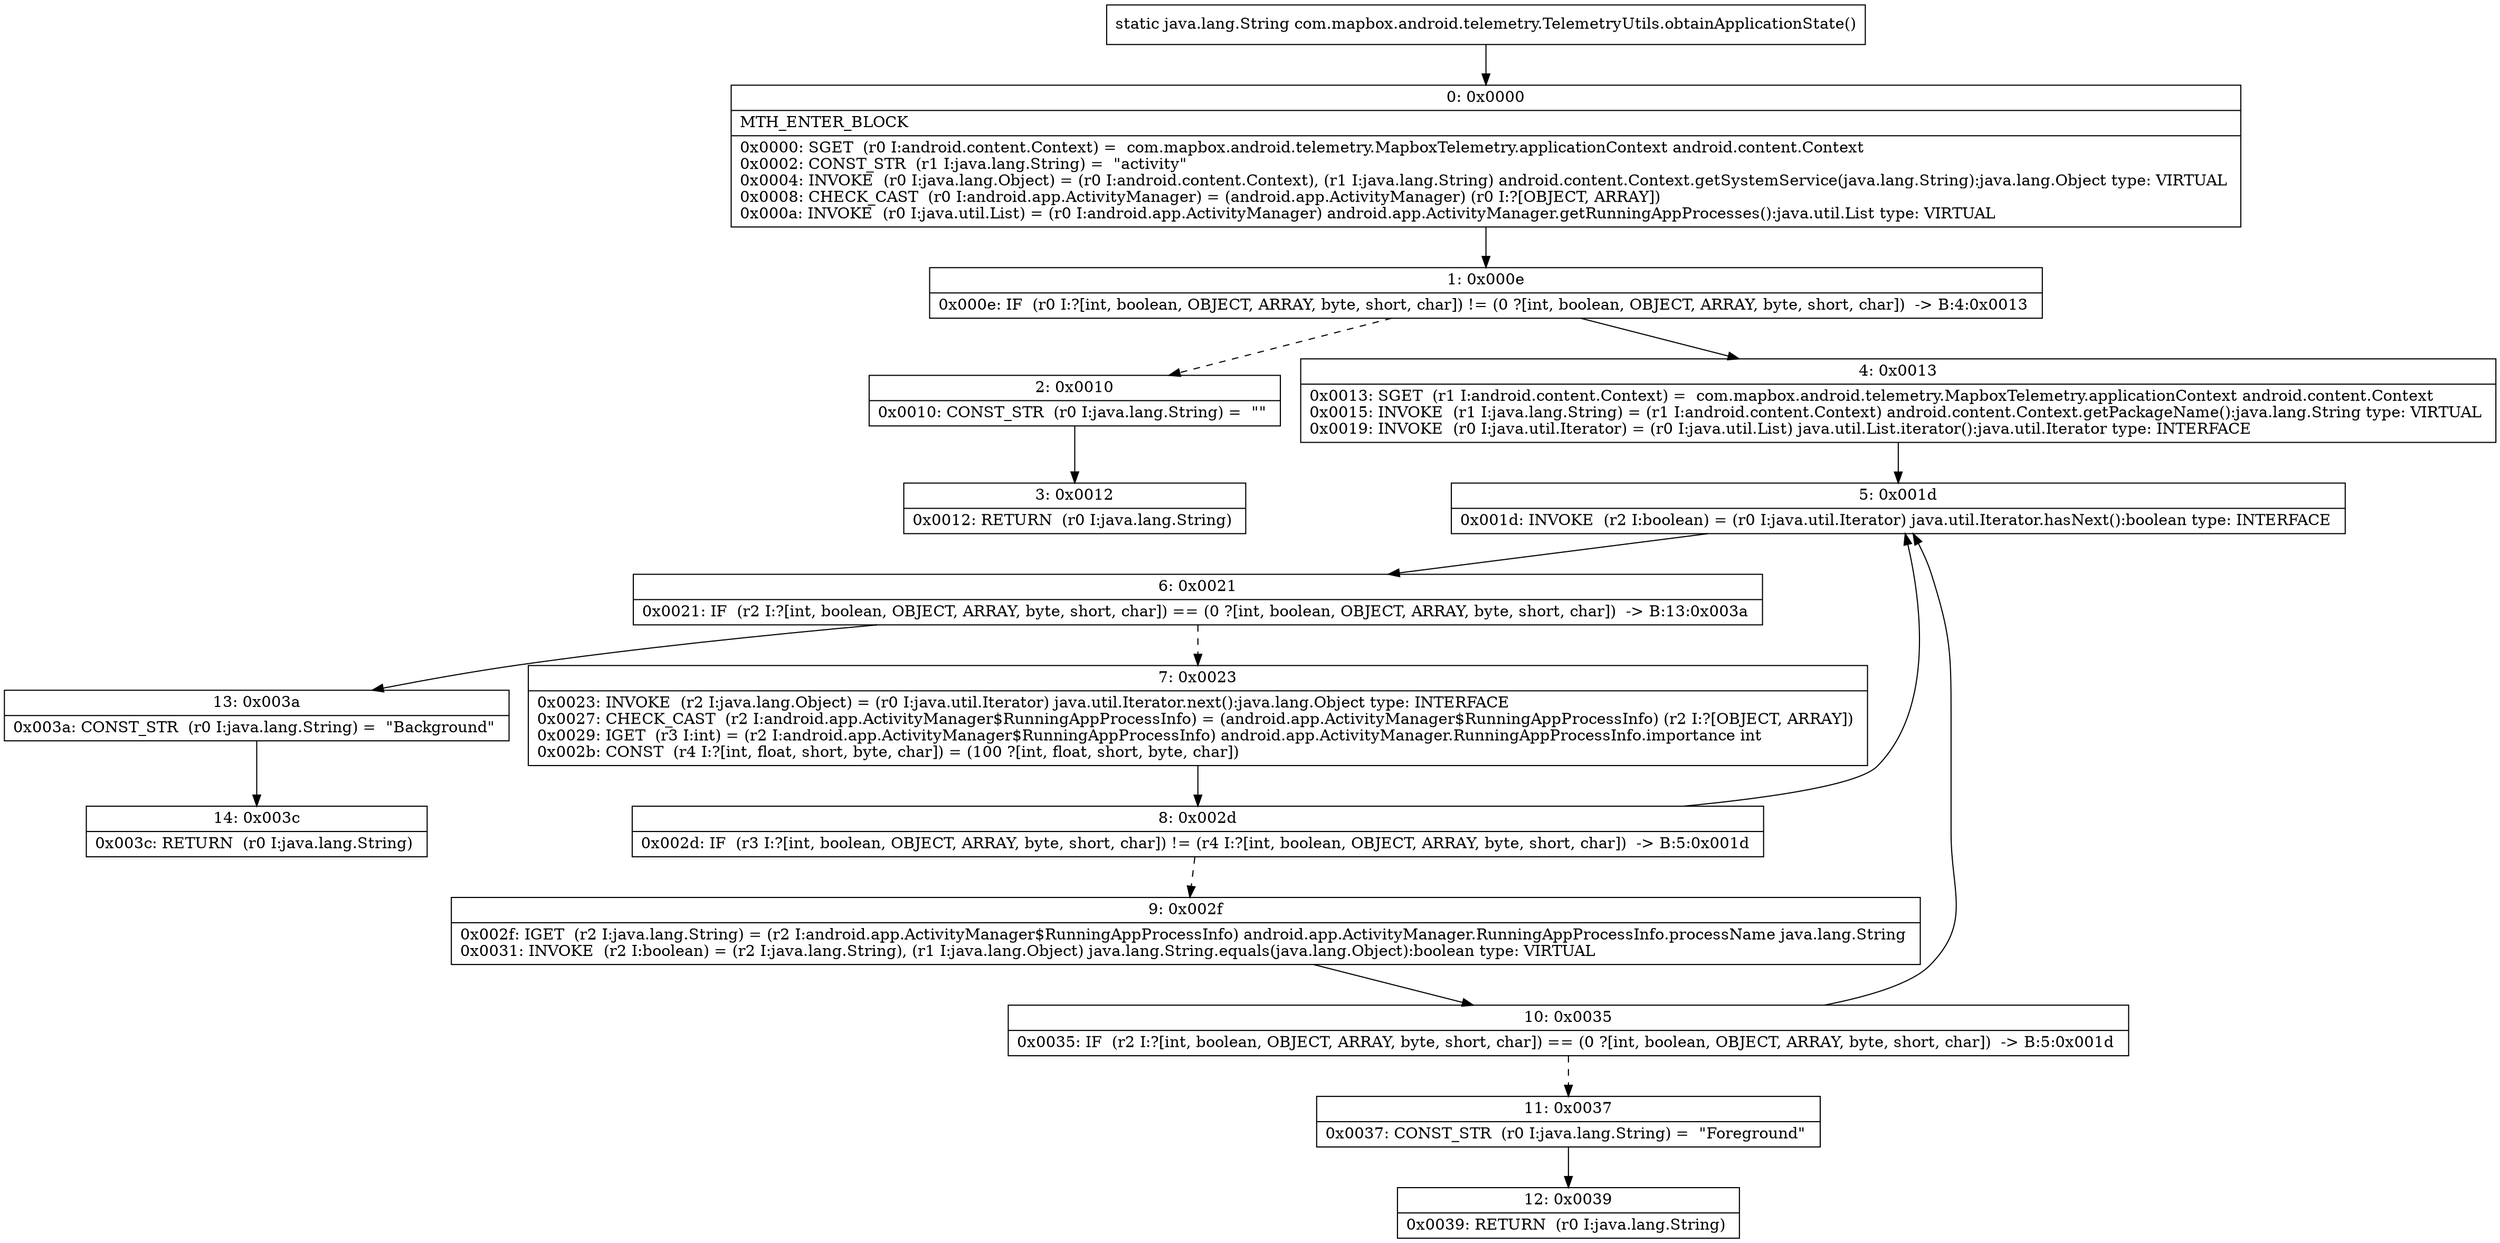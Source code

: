 digraph "CFG forcom.mapbox.android.telemetry.TelemetryUtils.obtainApplicationState()Ljava\/lang\/String;" {
Node_0 [shape=record,label="{0\:\ 0x0000|MTH_ENTER_BLOCK\l|0x0000: SGET  (r0 I:android.content.Context) =  com.mapbox.android.telemetry.MapboxTelemetry.applicationContext android.content.Context \l0x0002: CONST_STR  (r1 I:java.lang.String) =  \"activity\" \l0x0004: INVOKE  (r0 I:java.lang.Object) = (r0 I:android.content.Context), (r1 I:java.lang.String) android.content.Context.getSystemService(java.lang.String):java.lang.Object type: VIRTUAL \l0x0008: CHECK_CAST  (r0 I:android.app.ActivityManager) = (android.app.ActivityManager) (r0 I:?[OBJECT, ARRAY]) \l0x000a: INVOKE  (r0 I:java.util.List) = (r0 I:android.app.ActivityManager) android.app.ActivityManager.getRunningAppProcesses():java.util.List type: VIRTUAL \l}"];
Node_1 [shape=record,label="{1\:\ 0x000e|0x000e: IF  (r0 I:?[int, boolean, OBJECT, ARRAY, byte, short, char]) != (0 ?[int, boolean, OBJECT, ARRAY, byte, short, char])  \-\> B:4:0x0013 \l}"];
Node_2 [shape=record,label="{2\:\ 0x0010|0x0010: CONST_STR  (r0 I:java.lang.String) =  \"\" \l}"];
Node_3 [shape=record,label="{3\:\ 0x0012|0x0012: RETURN  (r0 I:java.lang.String) \l}"];
Node_4 [shape=record,label="{4\:\ 0x0013|0x0013: SGET  (r1 I:android.content.Context) =  com.mapbox.android.telemetry.MapboxTelemetry.applicationContext android.content.Context \l0x0015: INVOKE  (r1 I:java.lang.String) = (r1 I:android.content.Context) android.content.Context.getPackageName():java.lang.String type: VIRTUAL \l0x0019: INVOKE  (r0 I:java.util.Iterator) = (r0 I:java.util.List) java.util.List.iterator():java.util.Iterator type: INTERFACE \l}"];
Node_5 [shape=record,label="{5\:\ 0x001d|0x001d: INVOKE  (r2 I:boolean) = (r0 I:java.util.Iterator) java.util.Iterator.hasNext():boolean type: INTERFACE \l}"];
Node_6 [shape=record,label="{6\:\ 0x0021|0x0021: IF  (r2 I:?[int, boolean, OBJECT, ARRAY, byte, short, char]) == (0 ?[int, boolean, OBJECT, ARRAY, byte, short, char])  \-\> B:13:0x003a \l}"];
Node_7 [shape=record,label="{7\:\ 0x0023|0x0023: INVOKE  (r2 I:java.lang.Object) = (r0 I:java.util.Iterator) java.util.Iterator.next():java.lang.Object type: INTERFACE \l0x0027: CHECK_CAST  (r2 I:android.app.ActivityManager$RunningAppProcessInfo) = (android.app.ActivityManager$RunningAppProcessInfo) (r2 I:?[OBJECT, ARRAY]) \l0x0029: IGET  (r3 I:int) = (r2 I:android.app.ActivityManager$RunningAppProcessInfo) android.app.ActivityManager.RunningAppProcessInfo.importance int \l0x002b: CONST  (r4 I:?[int, float, short, byte, char]) = (100 ?[int, float, short, byte, char]) \l}"];
Node_8 [shape=record,label="{8\:\ 0x002d|0x002d: IF  (r3 I:?[int, boolean, OBJECT, ARRAY, byte, short, char]) != (r4 I:?[int, boolean, OBJECT, ARRAY, byte, short, char])  \-\> B:5:0x001d \l}"];
Node_9 [shape=record,label="{9\:\ 0x002f|0x002f: IGET  (r2 I:java.lang.String) = (r2 I:android.app.ActivityManager$RunningAppProcessInfo) android.app.ActivityManager.RunningAppProcessInfo.processName java.lang.String \l0x0031: INVOKE  (r2 I:boolean) = (r2 I:java.lang.String), (r1 I:java.lang.Object) java.lang.String.equals(java.lang.Object):boolean type: VIRTUAL \l}"];
Node_10 [shape=record,label="{10\:\ 0x0035|0x0035: IF  (r2 I:?[int, boolean, OBJECT, ARRAY, byte, short, char]) == (0 ?[int, boolean, OBJECT, ARRAY, byte, short, char])  \-\> B:5:0x001d \l}"];
Node_11 [shape=record,label="{11\:\ 0x0037|0x0037: CONST_STR  (r0 I:java.lang.String) =  \"Foreground\" \l}"];
Node_12 [shape=record,label="{12\:\ 0x0039|0x0039: RETURN  (r0 I:java.lang.String) \l}"];
Node_13 [shape=record,label="{13\:\ 0x003a|0x003a: CONST_STR  (r0 I:java.lang.String) =  \"Background\" \l}"];
Node_14 [shape=record,label="{14\:\ 0x003c|0x003c: RETURN  (r0 I:java.lang.String) \l}"];
MethodNode[shape=record,label="{static java.lang.String com.mapbox.android.telemetry.TelemetryUtils.obtainApplicationState() }"];
MethodNode -> Node_0;
Node_0 -> Node_1;
Node_1 -> Node_2[style=dashed];
Node_1 -> Node_4;
Node_2 -> Node_3;
Node_4 -> Node_5;
Node_5 -> Node_6;
Node_6 -> Node_7[style=dashed];
Node_6 -> Node_13;
Node_7 -> Node_8;
Node_8 -> Node_5;
Node_8 -> Node_9[style=dashed];
Node_9 -> Node_10;
Node_10 -> Node_5;
Node_10 -> Node_11[style=dashed];
Node_11 -> Node_12;
Node_13 -> Node_14;
}

